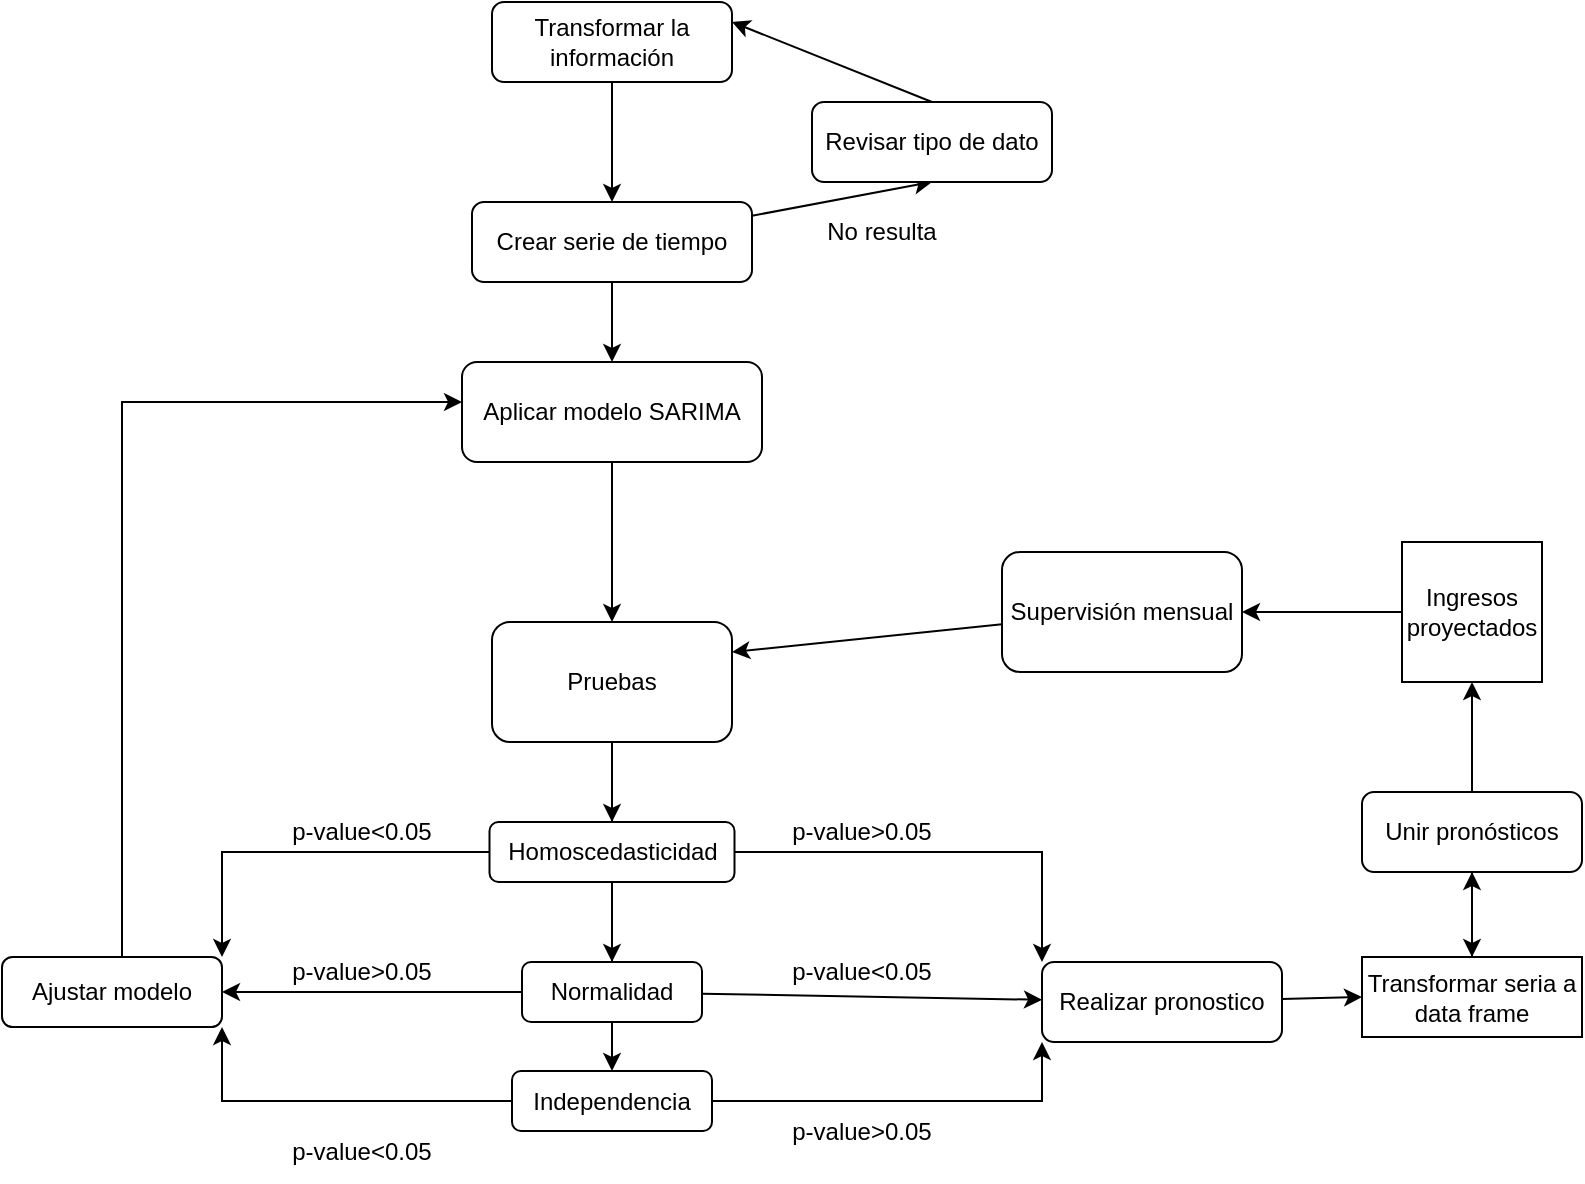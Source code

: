 <mxfile version="24.8.3">
  <diagram id="C5RBs43oDa-KdzZeNtuy" name="Page-1">
    <mxGraphModel dx="1426" dy="747" grid="1" gridSize="10" guides="1" tooltips="1" connect="1" arrows="1" fold="1" page="1" pageScale="1" pageWidth="827" pageHeight="1169" math="0" shadow="0">
      <root>
        <mxCell id="WIyWlLk6GJQsqaUBKTNV-0" />
        <mxCell id="WIyWlLk6GJQsqaUBKTNV-1" parent="WIyWlLk6GJQsqaUBKTNV-0" />
        <mxCell id="0Oi3Ze9M-lkAw9wlGnJ4-6" style="edgeStyle=none;rounded=0;orthogonalLoop=1;jettySize=auto;html=1;entryX=0.5;entryY=0;entryDx=0;entryDy=0;" edge="1" parent="WIyWlLk6GJQsqaUBKTNV-1" source="WIyWlLk6GJQsqaUBKTNV-3" target="0Oi3Ze9M-lkAw9wlGnJ4-0">
          <mxGeometry relative="1" as="geometry" />
        </mxCell>
        <mxCell id="WIyWlLk6GJQsqaUBKTNV-3" value="Transformar la información" style="rounded=1;whiteSpace=wrap;html=1;fontSize=12;glass=0;strokeWidth=1;shadow=0;" parent="WIyWlLk6GJQsqaUBKTNV-1" vertex="1">
          <mxGeometry x="265" y="20" width="120" height="40" as="geometry" />
        </mxCell>
        <mxCell id="0Oi3Ze9M-lkAw9wlGnJ4-9" style="edgeStyle=none;rounded=0;orthogonalLoop=1;jettySize=auto;html=1;entryX=0.5;entryY=1;entryDx=0;entryDy=0;" edge="1" parent="WIyWlLk6GJQsqaUBKTNV-1" source="0Oi3Ze9M-lkAw9wlGnJ4-0" target="0Oi3Ze9M-lkAw9wlGnJ4-1">
          <mxGeometry relative="1" as="geometry" />
        </mxCell>
        <mxCell id="0Oi3Ze9M-lkAw9wlGnJ4-12" style="edgeStyle=none;rounded=0;orthogonalLoop=1;jettySize=auto;html=1;entryX=0.5;entryY=0;entryDx=0;entryDy=0;" edge="1" parent="WIyWlLk6GJQsqaUBKTNV-1" source="0Oi3Ze9M-lkAw9wlGnJ4-0" target="0Oi3Ze9M-lkAw9wlGnJ4-10">
          <mxGeometry relative="1" as="geometry" />
        </mxCell>
        <mxCell id="0Oi3Ze9M-lkAw9wlGnJ4-0" value="Crear serie de tiempo" style="rounded=1;whiteSpace=wrap;html=1;" vertex="1" parent="WIyWlLk6GJQsqaUBKTNV-1">
          <mxGeometry x="255" y="120" width="140" height="40" as="geometry" />
        </mxCell>
        <mxCell id="0Oi3Ze9M-lkAw9wlGnJ4-7" style="edgeStyle=none;rounded=0;orthogonalLoop=1;jettySize=auto;html=1;exitX=0.5;exitY=0;exitDx=0;exitDy=0;entryX=1;entryY=0.25;entryDx=0;entryDy=0;" edge="1" parent="WIyWlLk6GJQsqaUBKTNV-1" source="0Oi3Ze9M-lkAw9wlGnJ4-1" target="WIyWlLk6GJQsqaUBKTNV-3">
          <mxGeometry relative="1" as="geometry" />
        </mxCell>
        <mxCell id="0Oi3Ze9M-lkAw9wlGnJ4-1" value="Revisar tipo de dato" style="rounded=1;whiteSpace=wrap;html=1;" vertex="1" parent="WIyWlLk6GJQsqaUBKTNV-1">
          <mxGeometry x="425" y="70" width="120" height="40" as="geometry" />
        </mxCell>
        <mxCell id="0Oi3Ze9M-lkAw9wlGnJ4-3" value="&lt;div&gt;No resulta&lt;/div&gt;" style="text;html=1;align=center;verticalAlign=middle;whiteSpace=wrap;rounded=0;" vertex="1" parent="WIyWlLk6GJQsqaUBKTNV-1">
          <mxGeometry x="425" y="120" width="70" height="30" as="geometry" />
        </mxCell>
        <mxCell id="0Oi3Ze9M-lkAw9wlGnJ4-13" style="edgeStyle=none;rounded=0;orthogonalLoop=1;jettySize=auto;html=1;" edge="1" parent="WIyWlLk6GJQsqaUBKTNV-1" source="0Oi3Ze9M-lkAw9wlGnJ4-10" target="0Oi3Ze9M-lkAw9wlGnJ4-14">
          <mxGeometry relative="1" as="geometry">
            <mxPoint x="325" y="420" as="targetPoint" />
          </mxGeometry>
        </mxCell>
        <mxCell id="0Oi3Ze9M-lkAw9wlGnJ4-10" value="Aplicar modelo SARIMA" style="rounded=1;whiteSpace=wrap;html=1;" vertex="1" parent="WIyWlLk6GJQsqaUBKTNV-1">
          <mxGeometry x="250" y="200" width="150" height="50" as="geometry" />
        </mxCell>
        <mxCell id="0Oi3Ze9M-lkAw9wlGnJ4-19" style="edgeStyle=none;rounded=0;orthogonalLoop=1;jettySize=auto;html=1;" edge="1" parent="WIyWlLk6GJQsqaUBKTNV-1" source="0Oi3Ze9M-lkAw9wlGnJ4-14" target="0Oi3Ze9M-lkAw9wlGnJ4-17">
          <mxGeometry relative="1" as="geometry" />
        </mxCell>
        <mxCell id="0Oi3Ze9M-lkAw9wlGnJ4-20" style="edgeStyle=none;rounded=0;orthogonalLoop=1;jettySize=auto;html=1;entryX=0.5;entryY=0;entryDx=0;entryDy=0;" edge="1" parent="WIyWlLk6GJQsqaUBKTNV-1" source="0Oi3Ze9M-lkAw9wlGnJ4-14" target="0Oi3Ze9M-lkAw9wlGnJ4-15">
          <mxGeometry relative="1" as="geometry" />
        </mxCell>
        <mxCell id="0Oi3Ze9M-lkAw9wlGnJ4-21" style="edgeStyle=none;rounded=0;orthogonalLoop=1;jettySize=auto;html=1;entryX=0.5;entryY=0;entryDx=0;entryDy=0;" edge="1" parent="WIyWlLk6GJQsqaUBKTNV-1" source="0Oi3Ze9M-lkAw9wlGnJ4-14" target="0Oi3Ze9M-lkAw9wlGnJ4-16">
          <mxGeometry relative="1" as="geometry">
            <Array as="points" />
          </mxGeometry>
        </mxCell>
        <mxCell id="0Oi3Ze9M-lkAw9wlGnJ4-14" value="Pruebas" style="rounded=1;whiteSpace=wrap;html=1;" vertex="1" parent="WIyWlLk6GJQsqaUBKTNV-1">
          <mxGeometry x="265" y="330" width="120" height="60" as="geometry" />
        </mxCell>
        <mxCell id="0Oi3Ze9M-lkAw9wlGnJ4-33" style="edgeStyle=none;rounded=0;orthogonalLoop=1;jettySize=auto;html=1;" edge="1" parent="WIyWlLk6GJQsqaUBKTNV-1" source="0Oi3Ze9M-lkAw9wlGnJ4-15" target="0Oi3Ze9M-lkAw9wlGnJ4-22">
          <mxGeometry relative="1" as="geometry" />
        </mxCell>
        <mxCell id="0Oi3Ze9M-lkAw9wlGnJ4-35" style="edgeStyle=none;rounded=0;orthogonalLoop=1;jettySize=auto;html=1;entryX=1;entryY=0.5;entryDx=0;entryDy=0;" edge="1" parent="WIyWlLk6GJQsqaUBKTNV-1" source="0Oi3Ze9M-lkAw9wlGnJ4-15" target="0Oi3Ze9M-lkAw9wlGnJ4-34">
          <mxGeometry relative="1" as="geometry" />
        </mxCell>
        <mxCell id="0Oi3Ze9M-lkAw9wlGnJ4-15" value="Normalidad" style="rounded=1;whiteSpace=wrap;html=1;" vertex="1" parent="WIyWlLk6GJQsqaUBKTNV-1">
          <mxGeometry x="280" y="500" width="90" height="30" as="geometry" />
        </mxCell>
        <mxCell id="0Oi3Ze9M-lkAw9wlGnJ4-32" style="edgeStyle=orthogonalEdgeStyle;rounded=0;orthogonalLoop=1;jettySize=auto;html=1;exitX=1;exitY=0.5;exitDx=0;exitDy=0;entryX=0;entryY=1;entryDx=0;entryDy=0;" edge="1" parent="WIyWlLk6GJQsqaUBKTNV-1" source="0Oi3Ze9M-lkAw9wlGnJ4-16" target="0Oi3Ze9M-lkAw9wlGnJ4-22">
          <mxGeometry relative="1" as="geometry" />
        </mxCell>
        <mxCell id="0Oi3Ze9M-lkAw9wlGnJ4-37" style="edgeStyle=orthogonalEdgeStyle;rounded=0;orthogonalLoop=1;jettySize=auto;html=1;exitX=0;exitY=0.5;exitDx=0;exitDy=0;entryX=1;entryY=1;entryDx=0;entryDy=0;" edge="1" parent="WIyWlLk6GJQsqaUBKTNV-1" source="0Oi3Ze9M-lkAw9wlGnJ4-16" target="0Oi3Ze9M-lkAw9wlGnJ4-34">
          <mxGeometry relative="1" as="geometry" />
        </mxCell>
        <mxCell id="0Oi3Ze9M-lkAw9wlGnJ4-16" value="Independencia" style="rounded=1;whiteSpace=wrap;html=1;" vertex="1" parent="WIyWlLk6GJQsqaUBKTNV-1">
          <mxGeometry x="275" y="554.5" width="100" height="30" as="geometry" />
        </mxCell>
        <mxCell id="0Oi3Ze9M-lkAw9wlGnJ4-30" style="edgeStyle=orthogonalEdgeStyle;rounded=0;orthogonalLoop=1;jettySize=auto;html=1;exitX=1;exitY=0.5;exitDx=0;exitDy=0;entryX=0;entryY=0;entryDx=0;entryDy=0;" edge="1" parent="WIyWlLk6GJQsqaUBKTNV-1" source="0Oi3Ze9M-lkAw9wlGnJ4-17" target="0Oi3Ze9M-lkAw9wlGnJ4-22">
          <mxGeometry relative="1" as="geometry" />
        </mxCell>
        <mxCell id="0Oi3Ze9M-lkAw9wlGnJ4-38" style="edgeStyle=orthogonalEdgeStyle;rounded=0;orthogonalLoop=1;jettySize=auto;html=1;entryX=1;entryY=0;entryDx=0;entryDy=0;" edge="1" parent="WIyWlLk6GJQsqaUBKTNV-1" source="0Oi3Ze9M-lkAw9wlGnJ4-17" target="0Oi3Ze9M-lkAw9wlGnJ4-34">
          <mxGeometry relative="1" as="geometry" />
        </mxCell>
        <mxCell id="0Oi3Ze9M-lkAw9wlGnJ4-17" value="Homoscedasticidad" style="rounded=1;whiteSpace=wrap;html=1;" vertex="1" parent="WIyWlLk6GJQsqaUBKTNV-1">
          <mxGeometry x="263.75" y="430" width="122.5" height="30" as="geometry" />
        </mxCell>
        <mxCell id="0Oi3Ze9M-lkAw9wlGnJ4-41" style="rounded=0;orthogonalLoop=1;jettySize=auto;html=1;entryX=0;entryY=0.5;entryDx=0;entryDy=0;" edge="1" parent="WIyWlLk6GJQsqaUBKTNV-1" source="0Oi3Ze9M-lkAw9wlGnJ4-22" target="0Oi3Ze9M-lkAw9wlGnJ4-40">
          <mxGeometry relative="1" as="geometry" />
        </mxCell>
        <mxCell id="0Oi3Ze9M-lkAw9wlGnJ4-22" value="Realizar pronostico" style="rounded=1;whiteSpace=wrap;html=1;" vertex="1" parent="WIyWlLk6GJQsqaUBKTNV-1">
          <mxGeometry x="540" y="500" width="120" height="40" as="geometry" />
        </mxCell>
        <mxCell id="0Oi3Ze9M-lkAw9wlGnJ4-24" value="p-value&amp;gt;0.05" style="text;html=1;align=center;verticalAlign=middle;whiteSpace=wrap;rounded=0;" vertex="1" parent="WIyWlLk6GJQsqaUBKTNV-1">
          <mxGeometry x="410" y="420" width="80" height="30" as="geometry" />
        </mxCell>
        <mxCell id="0Oi3Ze9M-lkAw9wlGnJ4-25" value="p-value&amp;gt;0.05" style="text;html=1;align=center;verticalAlign=middle;whiteSpace=wrap;rounded=0;" vertex="1" parent="WIyWlLk6GJQsqaUBKTNV-1">
          <mxGeometry x="160" y="490" width="80" height="30" as="geometry" />
        </mxCell>
        <mxCell id="0Oi3Ze9M-lkAw9wlGnJ4-26" value="p-value&amp;gt;0.05" style="text;html=1;align=center;verticalAlign=middle;whiteSpace=wrap;rounded=0;" vertex="1" parent="WIyWlLk6GJQsqaUBKTNV-1">
          <mxGeometry x="410" y="570" width="80" height="30" as="geometry" />
        </mxCell>
        <mxCell id="0Oi3Ze9M-lkAw9wlGnJ4-27" value="p-value&amp;lt;0.05" style="text;html=1;align=center;verticalAlign=middle;whiteSpace=wrap;rounded=0;" vertex="1" parent="WIyWlLk6GJQsqaUBKTNV-1">
          <mxGeometry x="160" y="580" width="80" height="30" as="geometry" />
        </mxCell>
        <mxCell id="0Oi3Ze9M-lkAw9wlGnJ4-28" value="p-value&amp;lt;0.05" style="text;html=1;align=center;verticalAlign=middle;whiteSpace=wrap;rounded=0;" vertex="1" parent="WIyWlLk6GJQsqaUBKTNV-1">
          <mxGeometry x="410" y="490" width="80" height="30" as="geometry" />
        </mxCell>
        <mxCell id="0Oi3Ze9M-lkAw9wlGnJ4-29" value="p-value&amp;lt;0.05" style="text;html=1;align=center;verticalAlign=middle;whiteSpace=wrap;rounded=0;" vertex="1" parent="WIyWlLk6GJQsqaUBKTNV-1">
          <mxGeometry x="160" y="420" width="80" height="30" as="geometry" />
        </mxCell>
        <mxCell id="0Oi3Ze9M-lkAw9wlGnJ4-39" style="edgeStyle=orthogonalEdgeStyle;rounded=0;orthogonalLoop=1;jettySize=auto;html=1;" edge="1" parent="WIyWlLk6GJQsqaUBKTNV-1" source="0Oi3Ze9M-lkAw9wlGnJ4-34" target="0Oi3Ze9M-lkAw9wlGnJ4-10">
          <mxGeometry relative="1" as="geometry">
            <Array as="points">
              <mxPoint x="80" y="220" />
            </Array>
          </mxGeometry>
        </mxCell>
        <mxCell id="0Oi3Ze9M-lkAw9wlGnJ4-34" value="Ajustar modelo" style="rounded=1;whiteSpace=wrap;html=1;" vertex="1" parent="WIyWlLk6GJQsqaUBKTNV-1">
          <mxGeometry x="20" y="497.5" width="110" height="35" as="geometry" />
        </mxCell>
        <mxCell id="0Oi3Ze9M-lkAw9wlGnJ4-44" style="edgeStyle=orthogonalEdgeStyle;rounded=0;orthogonalLoop=1;jettySize=auto;html=1;entryX=0.5;entryY=1;entryDx=0;entryDy=0;" edge="1" parent="WIyWlLk6GJQsqaUBKTNV-1" source="0Oi3Ze9M-lkAw9wlGnJ4-40" target="0Oi3Ze9M-lkAw9wlGnJ4-42">
          <mxGeometry relative="1" as="geometry" />
        </mxCell>
        <mxCell id="0Oi3Ze9M-lkAw9wlGnJ4-40" value="Transformar seria a data frame" style="rounded=0;whiteSpace=wrap;html=1;" vertex="1" parent="WIyWlLk6GJQsqaUBKTNV-1">
          <mxGeometry x="700" y="497.5" width="110" height="40" as="geometry" />
        </mxCell>
        <mxCell id="0Oi3Ze9M-lkAw9wlGnJ4-43" value="" style="edgeStyle=orthogonalEdgeStyle;rounded=0;orthogonalLoop=1;jettySize=auto;html=1;" edge="1" parent="WIyWlLk6GJQsqaUBKTNV-1" source="0Oi3Ze9M-lkAw9wlGnJ4-42" target="0Oi3Ze9M-lkAw9wlGnJ4-40">
          <mxGeometry relative="1" as="geometry" />
        </mxCell>
        <mxCell id="0Oi3Ze9M-lkAw9wlGnJ4-47" style="edgeStyle=orthogonalEdgeStyle;rounded=0;orthogonalLoop=1;jettySize=auto;html=1;entryX=0.5;entryY=1;entryDx=0;entryDy=0;" edge="1" parent="WIyWlLk6GJQsqaUBKTNV-1" source="0Oi3Ze9M-lkAw9wlGnJ4-42" target="0Oi3Ze9M-lkAw9wlGnJ4-45">
          <mxGeometry relative="1" as="geometry" />
        </mxCell>
        <mxCell id="0Oi3Ze9M-lkAw9wlGnJ4-42" value="Unir pronósticos" style="rounded=1;whiteSpace=wrap;html=1;" vertex="1" parent="WIyWlLk6GJQsqaUBKTNV-1">
          <mxGeometry x="700" y="415" width="110" height="40" as="geometry" />
        </mxCell>
        <mxCell id="0Oi3Ze9M-lkAw9wlGnJ4-49" style="edgeStyle=orthogonalEdgeStyle;rounded=0;orthogonalLoop=1;jettySize=auto;html=1;entryX=1;entryY=0.5;entryDx=0;entryDy=0;" edge="1" parent="WIyWlLk6GJQsqaUBKTNV-1" source="0Oi3Ze9M-lkAw9wlGnJ4-45" target="0Oi3Ze9M-lkAw9wlGnJ4-48">
          <mxGeometry relative="1" as="geometry" />
        </mxCell>
        <mxCell id="0Oi3Ze9M-lkAw9wlGnJ4-45" value="Ingresos proyectados" style="whiteSpace=wrap;html=1;aspect=fixed;" vertex="1" parent="WIyWlLk6GJQsqaUBKTNV-1">
          <mxGeometry x="720" y="290" width="70" height="70" as="geometry" />
        </mxCell>
        <mxCell id="0Oi3Ze9M-lkAw9wlGnJ4-50" style="edgeStyle=none;rounded=0;orthogonalLoop=1;jettySize=auto;html=1;entryX=1;entryY=0.25;entryDx=0;entryDy=0;" edge="1" parent="WIyWlLk6GJQsqaUBKTNV-1" source="0Oi3Ze9M-lkAw9wlGnJ4-48" target="0Oi3Ze9M-lkAw9wlGnJ4-14">
          <mxGeometry relative="1" as="geometry" />
        </mxCell>
        <mxCell id="0Oi3Ze9M-lkAw9wlGnJ4-48" value="Supervisión mensual" style="rounded=1;whiteSpace=wrap;html=1;" vertex="1" parent="WIyWlLk6GJQsqaUBKTNV-1">
          <mxGeometry x="520" y="295" width="120" height="60" as="geometry" />
        </mxCell>
      </root>
    </mxGraphModel>
  </diagram>
</mxfile>
